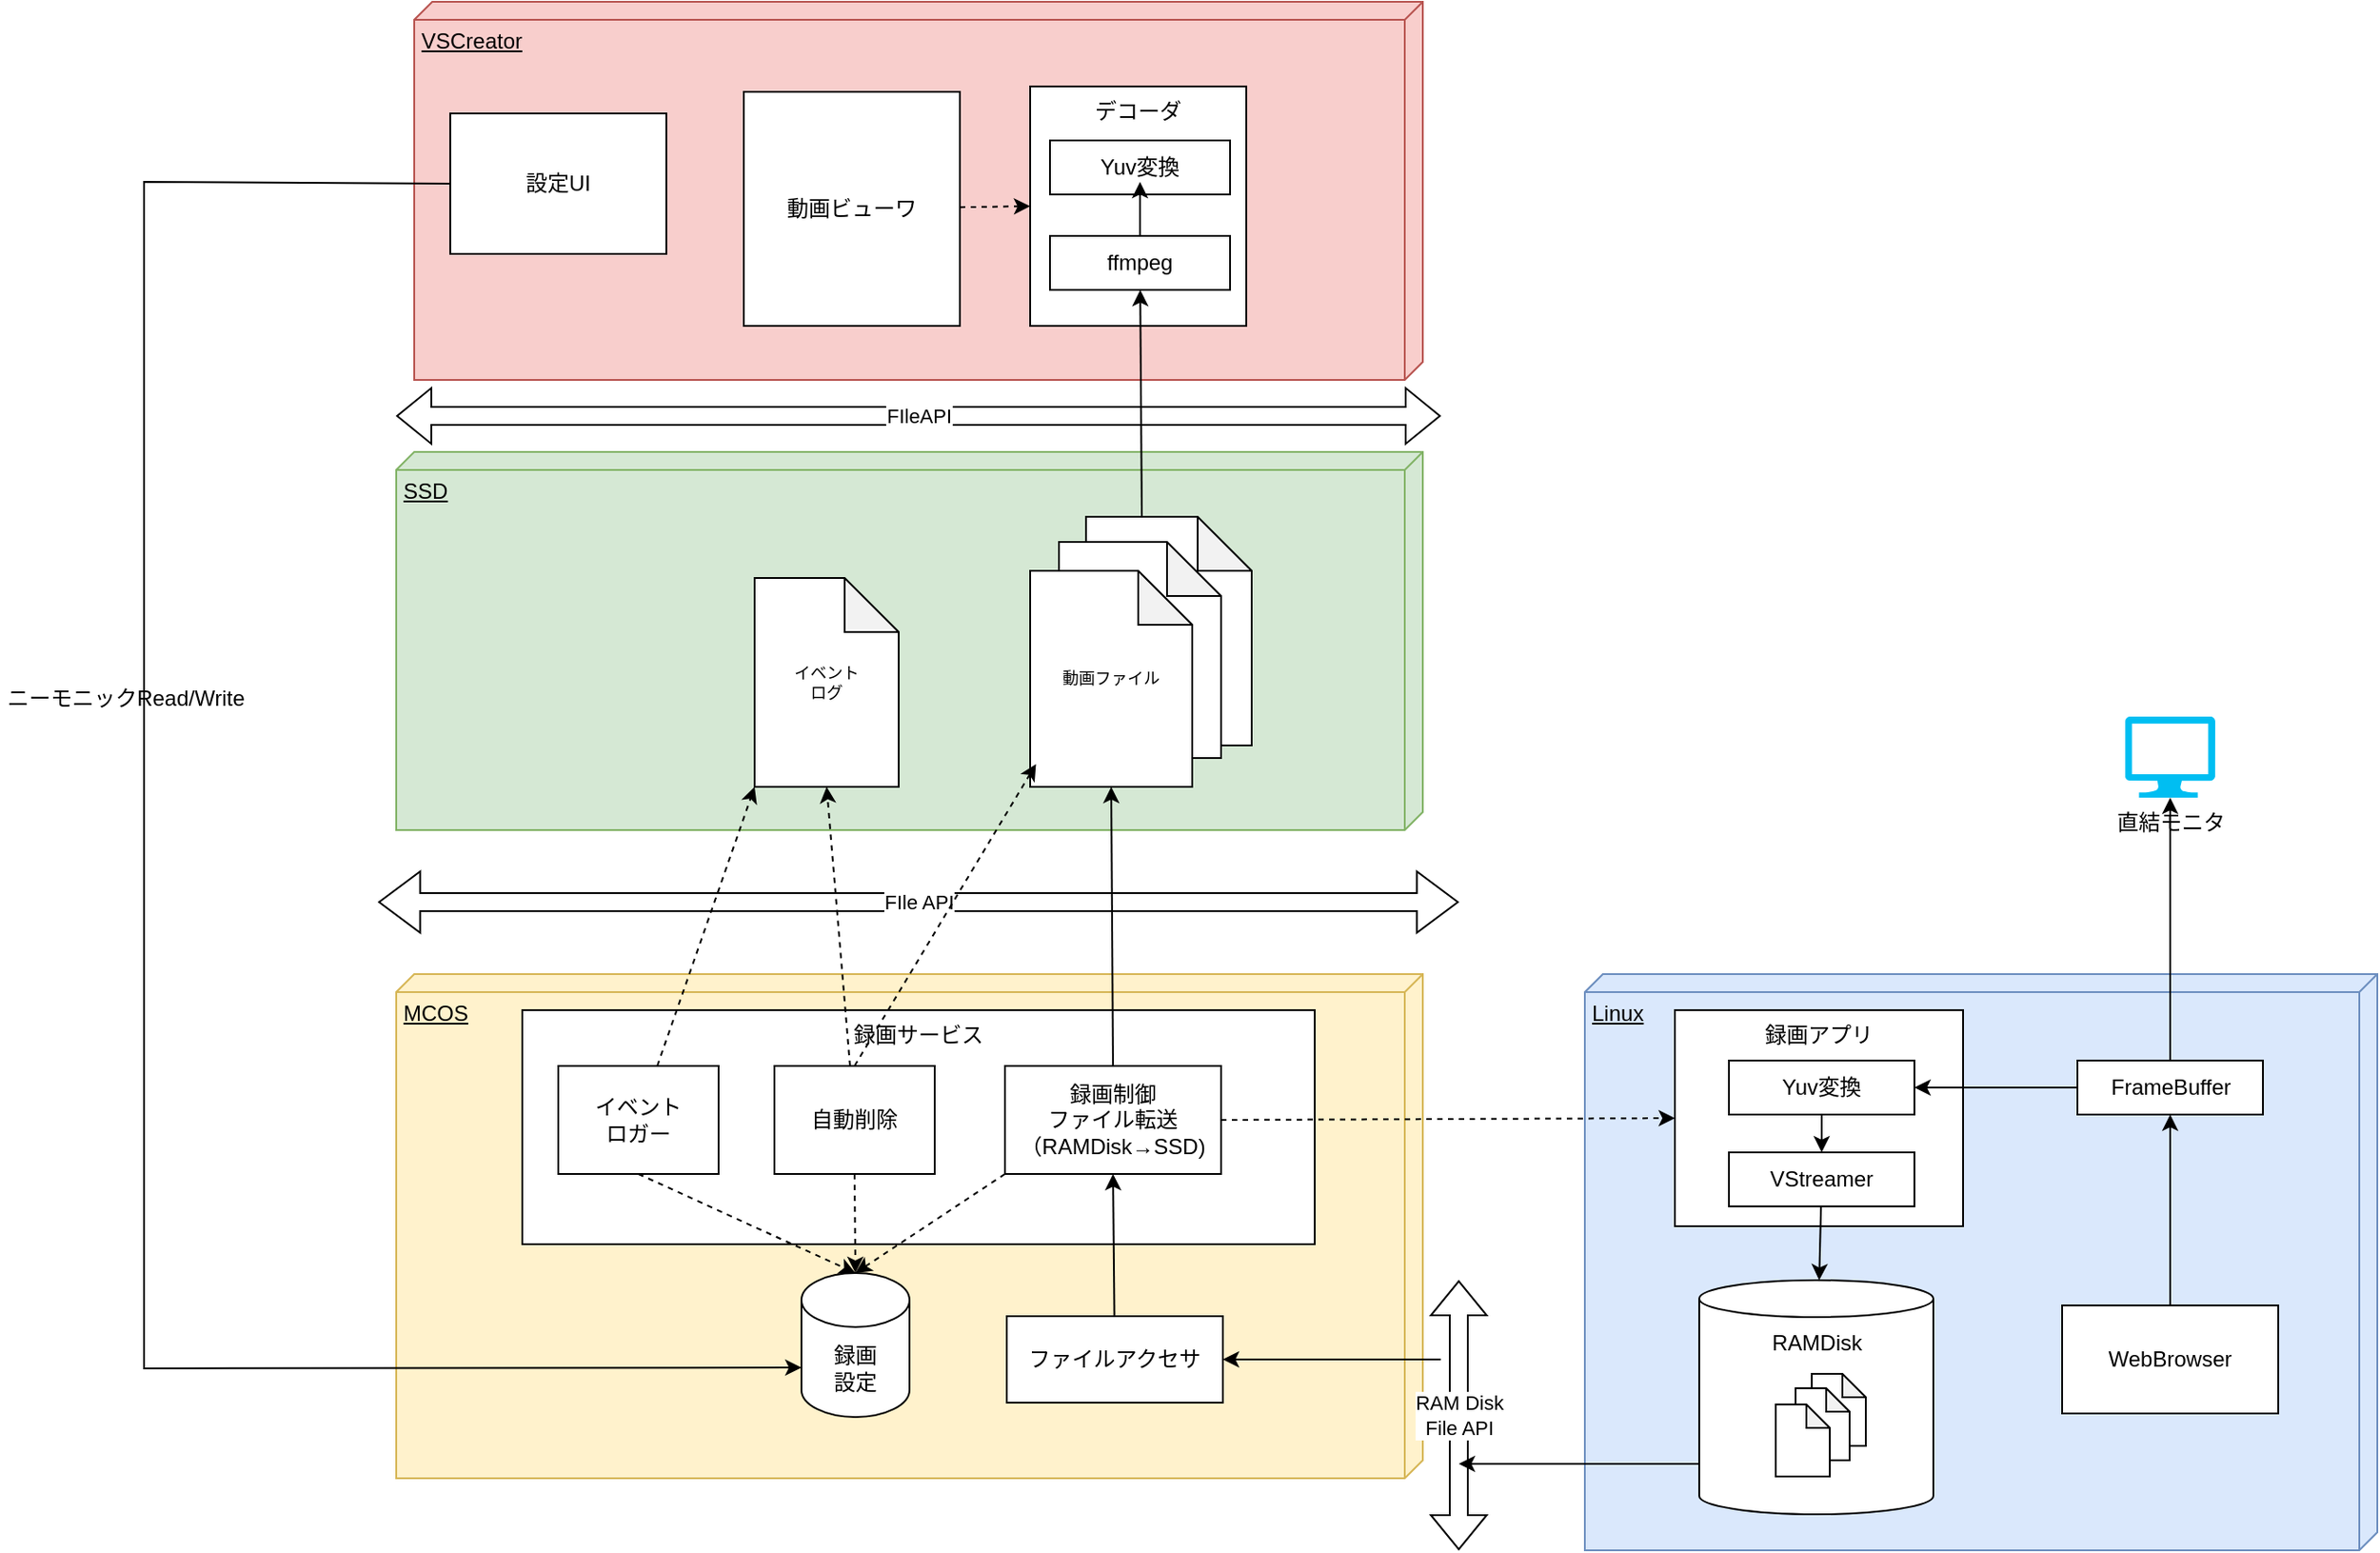 <mxfile version="27.0.5">
  <diagram name="ページ1" id="sQvZkpDGWBvRYiGQjWFD">
    <mxGraphModel dx="3021" dy="1294" grid="1" gridSize="10" guides="1" tooltips="1" connect="1" arrows="1" fold="1" page="1" pageScale="1" pageWidth="827" pageHeight="1169" math="0" shadow="0">
      <root>
        <mxCell id="0" />
        <mxCell id="1" parent="0" />
        <mxCell id="-WGEHsa4TVuahqUQFX7x-6" value="MCOS" style="verticalAlign=top;align=left;spacingTop=8;spacingLeft=2;spacingRight=12;shape=cube;size=10;direction=south;fontStyle=4;html=1;whiteSpace=wrap;fillColor=#fff2cc;strokeColor=#d6b656;" vertex="1" parent="1">
          <mxGeometry x="100" y="550" width="570" height="280" as="geometry" />
        </mxCell>
        <mxCell id="-WGEHsa4TVuahqUQFX7x-60" value="録画サービス" style="rounded=0;whiteSpace=wrap;html=1;verticalAlign=top;" vertex="1" parent="1">
          <mxGeometry x="170" y="570" width="440" height="130" as="geometry" />
        </mxCell>
        <mxCell id="-WGEHsa4TVuahqUQFX7x-14" value="Linux" style="verticalAlign=top;align=left;spacingTop=8;spacingLeft=2;spacingRight=12;shape=cube;size=10;direction=south;fontStyle=4;html=1;whiteSpace=wrap;fillColor=#dae8fc;strokeColor=#6c8ebf;" vertex="1" parent="1">
          <mxGeometry x="760" y="550" width="440" height="320" as="geometry" />
        </mxCell>
        <mxCell id="-WGEHsa4TVuahqUQFX7x-38" value="録画アプリ" style="rounded=0;whiteSpace=wrap;html=1;verticalAlign=top;" vertex="1" parent="1">
          <mxGeometry x="810" y="570" width="160" height="120" as="geometry" />
        </mxCell>
        <mxCell id="-WGEHsa4TVuahqUQFX7x-1" value="SSD" style="verticalAlign=top;align=left;spacingTop=8;spacingLeft=2;spacingRight=12;shape=cube;size=10;direction=south;fontStyle=4;html=1;whiteSpace=wrap;fillColor=#d5e8d4;strokeColor=#82b366;" vertex="1" parent="1">
          <mxGeometry x="100" y="260" width="570" height="210" as="geometry" />
        </mxCell>
        <mxCell id="-WGEHsa4TVuahqUQFX7x-2" value="" style="shape=note;whiteSpace=wrap;html=1;backgroundOutline=1;darkOpacity=0.05;fontSize=9;" vertex="1" parent="1">
          <mxGeometry x="483" y="296" width="92" height="127" as="geometry" />
        </mxCell>
        <mxCell id="-WGEHsa4TVuahqUQFX7x-3" value="動画ファイル" style="shape=note;whiteSpace=wrap;html=1;backgroundOutline=1;darkOpacity=0.05;fontSize=9;" vertex="1" parent="1">
          <mxGeometry x="468" y="310" width="90" height="120" as="geometry" />
        </mxCell>
        <mxCell id="-WGEHsa4TVuahqUQFX7x-4" value="動画ファイル" style="shape=note;whiteSpace=wrap;html=1;backgroundOutline=1;darkOpacity=0.05;fontSize=9;" vertex="1" parent="1">
          <mxGeometry x="452" y="326" width="90" height="120" as="geometry" />
        </mxCell>
        <mxCell id="-WGEHsa4TVuahqUQFX7x-5" value="イベント&lt;div&gt;ログ&lt;/div&gt;" style="shape=note;whiteSpace=wrap;html=1;backgroundOutline=1;darkOpacity=0.05;fontSize=9;" vertex="1" parent="1">
          <mxGeometry x="299" y="330" width="80" height="116" as="geometry" />
        </mxCell>
        <mxCell id="-WGEHsa4TVuahqUQFX7x-7" value="VSCreator" style="verticalAlign=top;align=left;spacingTop=8;spacingLeft=2;spacingRight=12;shape=cube;size=10;direction=south;fontStyle=4;html=1;whiteSpace=wrap;fillColor=#f8cecc;strokeColor=#b85450;" vertex="1" parent="1">
          <mxGeometry x="110" y="10" width="560" height="210" as="geometry" />
        </mxCell>
        <mxCell id="-WGEHsa4TVuahqUQFX7x-8" value="FIle API" style="shape=flexArrow;endArrow=classic;startArrow=classic;html=1;rounded=0;fillColor=default;endWidth=23.077;endSize=7.262;startWidth=23.077;startSize=7.262;" edge="1" parent="1">
          <mxGeometry width="100" height="100" relative="1" as="geometry">
            <mxPoint x="90" y="510" as="sourcePoint" />
            <mxPoint x="690" y="510" as="targetPoint" />
            <Array as="points" />
          </mxGeometry>
        </mxCell>
        <mxCell id="-WGEHsa4TVuahqUQFX7x-9" value="動画ビューワ" style="rounded=0;whiteSpace=wrap;html=1;" vertex="1" parent="1">
          <mxGeometry x="293" y="60" width="120" height="130" as="geometry" />
        </mxCell>
        <mxCell id="-WGEHsa4TVuahqUQFX7x-10" value="設定UI" style="rounded=0;whiteSpace=wrap;html=1;" vertex="1" parent="1">
          <mxGeometry x="130" y="72" width="120" height="78" as="geometry" />
        </mxCell>
        <mxCell id="-WGEHsa4TVuahqUQFX7x-11" value="録画&lt;div&gt;設定&lt;/div&gt;" style="shape=cylinder3;whiteSpace=wrap;html=1;boundedLbl=1;backgroundOutline=1;size=15;" vertex="1" parent="1">
          <mxGeometry x="325" y="716" width="60" height="80" as="geometry" />
        </mxCell>
        <mxCell id="-WGEHsa4TVuahqUQFX7x-12" value="" style="endArrow=classic;html=1;rounded=0;exitX=0;exitY=0.5;exitDx=0;exitDy=0;entryX=0;entryY=0;entryDx=0;entryDy=52.5;entryPerimeter=0;" edge="1" parent="1" source="-WGEHsa4TVuahqUQFX7x-10" target="-WGEHsa4TVuahqUQFX7x-11">
          <mxGeometry width="50" height="50" relative="1" as="geometry">
            <mxPoint x="90" y="50.0" as="sourcePoint" />
            <mxPoint x="99" y="637.348" as="targetPoint" />
            <Array as="points">
              <mxPoint x="-40" y="110" />
              <mxPoint x="-40" y="769" />
            </Array>
          </mxGeometry>
        </mxCell>
        <mxCell id="-WGEHsa4TVuahqUQFX7x-13" value="録画制御&lt;div&gt;ファイル転送&lt;/div&gt;&lt;div&gt;（RAMDisk→SSD)&lt;/div&gt;" style="rounded=0;whiteSpace=wrap;html=1;" vertex="1" parent="1">
          <mxGeometry x="438" y="601" width="120" height="60" as="geometry" />
        </mxCell>
        <mxCell id="-WGEHsa4TVuahqUQFX7x-15" value="RAM Disk&lt;div&gt;File API&lt;/div&gt;" style="shape=flexArrow;endArrow=classic;startArrow=classic;html=1;rounded=0;" edge="1" parent="1">
          <mxGeometry width="100" height="100" relative="1" as="geometry">
            <mxPoint x="690" y="870" as="sourcePoint" />
            <mxPoint x="690" y="720" as="targetPoint" />
          </mxGeometry>
        </mxCell>
        <mxCell id="-WGEHsa4TVuahqUQFX7x-17" value="WebBrowser" style="rounded=0;whiteSpace=wrap;html=1;" vertex="1" parent="1">
          <mxGeometry x="1025" y="734" width="120" height="60" as="geometry" />
        </mxCell>
        <mxCell id="-WGEHsa4TVuahqUQFX7x-18" value="直結モニタ" style="verticalLabelPosition=bottom;html=1;verticalAlign=top;align=center;strokeColor=none;fillColor=#00BEF2;shape=mxgraph.azure.computer;pointerEvents=1;" vertex="1" parent="1">
          <mxGeometry x="1060" y="407" width="50" height="45" as="geometry" />
        </mxCell>
        <mxCell id="-WGEHsa4TVuahqUQFX7x-19" value="FrameBuffer" style="rounded=0;whiteSpace=wrap;html=1;" vertex="1" parent="1">
          <mxGeometry x="1033.5" y="598" width="103" height="30" as="geometry" />
        </mxCell>
        <mxCell id="-WGEHsa4TVuahqUQFX7x-22" value="Yuv変換" style="rounded=0;whiteSpace=wrap;html=1;" vertex="1" parent="1">
          <mxGeometry x="840" y="598" width="103" height="30" as="geometry" />
        </mxCell>
        <mxCell id="-WGEHsa4TVuahqUQFX7x-23" value="VStreamer" style="rounded=0;whiteSpace=wrap;html=1;" vertex="1" parent="1">
          <mxGeometry x="840" y="649" width="103" height="30" as="geometry" />
        </mxCell>
        <mxCell id="-WGEHsa4TVuahqUQFX7x-25" value="RAMDisk" style="shape=cylinder3;whiteSpace=wrap;html=1;boundedLbl=1;backgroundOutline=1;size=10.231;verticalAlign=top;" vertex="1" parent="1">
          <mxGeometry x="823.5" y="720" width="130" height="130" as="geometry" />
        </mxCell>
        <mxCell id="-WGEHsa4TVuahqUQFX7x-28" value="" style="shape=note;whiteSpace=wrap;html=1;backgroundOutline=1;darkOpacity=0.05;fontSize=9;size=13;" vertex="1" parent="1">
          <mxGeometry x="886" y="772" width="30" height="40" as="geometry" />
        </mxCell>
        <mxCell id="-WGEHsa4TVuahqUQFX7x-30" value="" style="shape=note;whiteSpace=wrap;html=1;backgroundOutline=1;darkOpacity=0.05;fontSize=9;size=13;" vertex="1" parent="1">
          <mxGeometry x="877" y="780" width="30" height="40" as="geometry" />
        </mxCell>
        <mxCell id="-WGEHsa4TVuahqUQFX7x-31" value="" style="shape=note;whiteSpace=wrap;html=1;backgroundOutline=1;darkOpacity=0.05;fontSize=9;size=13;" vertex="1" parent="1">
          <mxGeometry x="866" y="789" width="30" height="40" as="geometry" />
        </mxCell>
        <mxCell id="-WGEHsa4TVuahqUQFX7x-36" value="" style="endArrow=classic;html=1;rounded=0;entryX=0.5;entryY=1;entryDx=0;entryDy=0;exitX=0.5;exitY=0;exitDx=0;exitDy=0;" edge="1" parent="1" source="-WGEHsa4TVuahqUQFX7x-17" target="-WGEHsa4TVuahqUQFX7x-19">
          <mxGeometry width="50" height="50" relative="1" as="geometry">
            <mxPoint x="1080" y="736" as="sourcePoint" />
            <mxPoint x="1130" y="706" as="targetPoint" />
          </mxGeometry>
        </mxCell>
        <mxCell id="-WGEHsa4TVuahqUQFX7x-37" value="" style="endArrow=classic;html=1;rounded=0;exitX=0.5;exitY=0;exitDx=0;exitDy=0;" edge="1" parent="1" source="-WGEHsa4TVuahqUQFX7x-19" target="-WGEHsa4TVuahqUQFX7x-18">
          <mxGeometry width="50" height="50" relative="1" as="geometry">
            <mxPoint x="1095" y="748" as="sourcePoint" />
            <mxPoint x="1095" y="649" as="targetPoint" />
          </mxGeometry>
        </mxCell>
        <mxCell id="-WGEHsa4TVuahqUQFX7x-40" value="" style="endArrow=classic;html=1;rounded=0;entryX=1;entryY=0.5;entryDx=0;entryDy=0;exitX=0;exitY=0.5;exitDx=0;exitDy=0;" edge="1" parent="1" source="-WGEHsa4TVuahqUQFX7x-19" target="-WGEHsa4TVuahqUQFX7x-22">
          <mxGeometry width="50" height="50" relative="1" as="geometry">
            <mxPoint x="1095" y="741" as="sourcePoint" />
            <mxPoint x="1095" y="642" as="targetPoint" />
          </mxGeometry>
        </mxCell>
        <mxCell id="-WGEHsa4TVuahqUQFX7x-41" value="" style="endArrow=classic;html=1;rounded=0;entryX=0.5;entryY=0;entryDx=0;entryDy=0;exitX=0.5;exitY=1;exitDx=0;exitDy=0;" edge="1" parent="1" source="-WGEHsa4TVuahqUQFX7x-22" target="-WGEHsa4TVuahqUQFX7x-23">
          <mxGeometry width="50" height="50" relative="1" as="geometry">
            <mxPoint x="1044" y="623" as="sourcePoint" />
            <mxPoint x="953" y="623" as="targetPoint" />
          </mxGeometry>
        </mxCell>
        <mxCell id="-WGEHsa4TVuahqUQFX7x-42" value="" style="endArrow=classic;html=1;rounded=0;" edge="1" parent="1" source="-WGEHsa4TVuahqUQFX7x-23" target="-WGEHsa4TVuahqUQFX7x-25">
          <mxGeometry width="50" height="50" relative="1" as="geometry">
            <mxPoint x="890" y="690" as="sourcePoint" />
            <mxPoint x="901" y="666" as="targetPoint" />
          </mxGeometry>
        </mxCell>
        <mxCell id="-WGEHsa4TVuahqUQFX7x-43" value="" style="endArrow=classic;html=1;rounded=0;entryX=0;entryY=0.5;entryDx=0;entryDy=0;dashed=1;exitX=1;exitY=0.5;exitDx=0;exitDy=0;" edge="1" parent="1" source="-WGEHsa4TVuahqUQFX7x-13" target="-WGEHsa4TVuahqUQFX7x-38">
          <mxGeometry width="50" height="50" relative="1" as="geometry">
            <mxPoint x="560" y="620" as="sourcePoint" />
            <mxPoint x="540" y="650" as="targetPoint" />
          </mxGeometry>
        </mxCell>
        <mxCell id="-WGEHsa4TVuahqUQFX7x-45" value="" style="endArrow=classic;html=1;rounded=0;exitX=0;exitY=0.5;exitDx=0;exitDy=0;exitPerimeter=0;" edge="1" parent="1">
          <mxGeometry width="50" height="50" relative="1" as="geometry">
            <mxPoint x="823.5" y="822" as="sourcePoint" />
            <mxPoint x="690" y="822" as="targetPoint" />
          </mxGeometry>
        </mxCell>
        <mxCell id="-WGEHsa4TVuahqUQFX7x-46" value="" style="endArrow=classic;html=1;rounded=0;dashed=1;exitX=0;exitY=1;exitDx=0;exitDy=0;entryX=0.5;entryY=0;entryDx=0;entryDy=0;entryPerimeter=0;" edge="1" parent="1" source="-WGEHsa4TVuahqUQFX7x-13" target="-WGEHsa4TVuahqUQFX7x-11">
          <mxGeometry width="50" height="50" relative="1" as="geometry">
            <mxPoint x="370" y="720" as="sourcePoint" />
            <mxPoint x="420" y="670" as="targetPoint" />
          </mxGeometry>
        </mxCell>
        <mxCell id="-WGEHsa4TVuahqUQFX7x-47" value="" style="endArrow=classic;html=1;rounded=0;" edge="1" parent="1" target="-WGEHsa4TVuahqUQFX7x-48">
          <mxGeometry width="50" height="50" relative="1" as="geometry">
            <mxPoint x="680" y="764" as="sourcePoint" />
            <mxPoint x="300" y="920" as="targetPoint" />
          </mxGeometry>
        </mxCell>
        <mxCell id="-WGEHsa4TVuahqUQFX7x-48" value="ファイルアクセサ" style="rounded=0;whiteSpace=wrap;html=1;" vertex="1" parent="1">
          <mxGeometry x="439" y="740" width="120" height="48" as="geometry" />
        </mxCell>
        <mxCell id="-WGEHsa4TVuahqUQFX7x-49" value="" style="endArrow=classic;html=1;rounded=0;entryX=0.5;entryY=1;entryDx=0;entryDy=0;" edge="1" parent="1" source="-WGEHsa4TVuahqUQFX7x-48" target="-WGEHsa4TVuahqUQFX7x-13">
          <mxGeometry width="50" height="50" relative="1" as="geometry">
            <mxPoint x="390" y="930" as="sourcePoint" />
            <mxPoint x="498" y="740" as="targetPoint" />
          </mxGeometry>
        </mxCell>
        <mxCell id="-WGEHsa4TVuahqUQFX7x-50" value="" style="endArrow=classic;html=1;rounded=0;entryX=0.5;entryY=1;entryDx=0;entryDy=0;entryPerimeter=0;exitX=0.5;exitY=0;exitDx=0;exitDy=0;" edge="1" parent="1" source="-WGEHsa4TVuahqUQFX7x-13" target="-WGEHsa4TVuahqUQFX7x-4">
          <mxGeometry width="50" height="50" relative="1" as="geometry">
            <mxPoint x="480" y="590" as="sourcePoint" />
            <mxPoint x="530" y="540" as="targetPoint" />
          </mxGeometry>
        </mxCell>
        <mxCell id="-WGEHsa4TVuahqUQFX7x-51" value="自動削除" style="rounded=0;whiteSpace=wrap;html=1;" vertex="1" parent="1">
          <mxGeometry x="310" y="601" width="89" height="60" as="geometry" />
        </mxCell>
        <mxCell id="-WGEHsa4TVuahqUQFX7x-52" value="" style="endArrow=classic;html=1;rounded=0;dashed=1;entryX=0.5;entryY=1;entryDx=0;entryDy=0;entryPerimeter=0;" edge="1" parent="1" source="-WGEHsa4TVuahqUQFX7x-51" target="-WGEHsa4TVuahqUQFX7x-5">
          <mxGeometry width="50" height="50" relative="1" as="geometry">
            <mxPoint x="448" y="666" as="sourcePoint" />
            <mxPoint x="200" y="753" as="targetPoint" />
          </mxGeometry>
        </mxCell>
        <mxCell id="-WGEHsa4TVuahqUQFX7x-54" value="イベント&lt;div&gt;ロガー&lt;/div&gt;" style="rounded=0;whiteSpace=wrap;html=1;" vertex="1" parent="1">
          <mxGeometry x="190" y="601" width="89" height="60" as="geometry" />
        </mxCell>
        <mxCell id="-WGEHsa4TVuahqUQFX7x-55" value="" style="endArrow=classic;html=1;rounded=0;dashed=1;entryX=0.036;entryY=0.895;entryDx=0;entryDy=0;entryPerimeter=0;exitX=0.5;exitY=0;exitDx=0;exitDy=0;" edge="1" parent="1" source="-WGEHsa4TVuahqUQFX7x-51" target="-WGEHsa4TVuahqUQFX7x-4">
          <mxGeometry width="50" height="50" relative="1" as="geometry">
            <mxPoint x="350" y="590" as="sourcePoint" />
            <mxPoint x="349" y="456" as="targetPoint" />
          </mxGeometry>
        </mxCell>
        <mxCell id="-WGEHsa4TVuahqUQFX7x-57" value="" style="endArrow=classic;html=1;rounded=0;dashed=1;entryX=0;entryY=1;entryDx=0;entryDy=0;entryPerimeter=0;" edge="1" parent="1" source="-WGEHsa4TVuahqUQFX7x-54" target="-WGEHsa4TVuahqUQFX7x-5">
          <mxGeometry width="50" height="50" relative="1" as="geometry">
            <mxPoint x="362" y="600" as="sourcePoint" />
            <mxPoint x="349" y="456" as="targetPoint" />
          </mxGeometry>
        </mxCell>
        <mxCell id="-WGEHsa4TVuahqUQFX7x-62" value="デコーダ" style="rounded=0;whiteSpace=wrap;html=1;verticalAlign=top;" vertex="1" parent="1">
          <mxGeometry x="452" y="57" width="120" height="133" as="geometry" />
        </mxCell>
        <mxCell id="-WGEHsa4TVuahqUQFX7x-63" value="ffmpeg" style="rounded=0;whiteSpace=wrap;html=1;" vertex="1" parent="1">
          <mxGeometry x="463" y="140" width="100" height="30" as="geometry" />
        </mxCell>
        <mxCell id="-WGEHsa4TVuahqUQFX7x-64" value="Yuv変換" style="rounded=0;whiteSpace=wrap;html=1;" vertex="1" parent="1">
          <mxGeometry x="463" y="87" width="100" height="30" as="geometry" />
        </mxCell>
        <mxCell id="-WGEHsa4TVuahqUQFX7x-66" value="" style="endArrow=classic;html=1;rounded=0;dashed=1;exitX=0.5;exitY=1;exitDx=0;exitDy=0;entryX=0.5;entryY=0;entryDx=0;entryDy=0;entryPerimeter=0;" edge="1" parent="1" source="-WGEHsa4TVuahqUQFX7x-51" target="-WGEHsa4TVuahqUQFX7x-11">
          <mxGeometry width="50" height="50" relative="1" as="geometry">
            <mxPoint x="448" y="671" as="sourcePoint" />
            <mxPoint x="269" y="752" as="targetPoint" />
          </mxGeometry>
        </mxCell>
        <mxCell id="-WGEHsa4TVuahqUQFX7x-67" value="" style="endArrow=classic;html=1;rounded=0;dashed=1;exitX=0.5;exitY=1;exitDx=0;exitDy=0;entryX=0.5;entryY=0;entryDx=0;entryDy=0;entryPerimeter=0;" edge="1" parent="1" source="-WGEHsa4TVuahqUQFX7x-54" target="-WGEHsa4TVuahqUQFX7x-11">
          <mxGeometry width="50" height="50" relative="1" as="geometry">
            <mxPoint x="365" y="671" as="sourcePoint" />
            <mxPoint x="269" y="741" as="targetPoint" />
          </mxGeometry>
        </mxCell>
        <mxCell id="-WGEHsa4TVuahqUQFX7x-69" value="FIleAPI" style="shape=flexArrow;endArrow=classic;startArrow=classic;html=1;rounded=0;fillColor=default;" edge="1" parent="1">
          <mxGeometry width="100" height="100" relative="1" as="geometry">
            <mxPoint x="100" y="240" as="sourcePoint" />
            <mxPoint x="680" y="240" as="targetPoint" />
          </mxGeometry>
        </mxCell>
        <mxCell id="-WGEHsa4TVuahqUQFX7x-61" value="" style="endArrow=classic;html=1;rounded=0;exitX=0;exitY=0;exitDx=31;exitDy=0;exitPerimeter=0;" edge="1" parent="1" source="-WGEHsa4TVuahqUQFX7x-2" target="-WGEHsa4TVuahqUQFX7x-63">
          <mxGeometry width="50" height="50" relative="1" as="geometry">
            <mxPoint x="508" y="611" as="sourcePoint" />
            <mxPoint x="507" y="456" as="targetPoint" />
          </mxGeometry>
        </mxCell>
        <mxCell id="-WGEHsa4TVuahqUQFX7x-71" value="" style="endArrow=classic;html=1;rounded=0;exitX=0.5;exitY=0;exitDx=0;exitDy=0;entryX=0.5;entryY=0.767;entryDx=0;entryDy=0;entryPerimeter=0;" edge="1" parent="1" source="-WGEHsa4TVuahqUQFX7x-63" target="-WGEHsa4TVuahqUQFX7x-64">
          <mxGeometry width="50" height="50" relative="1" as="geometry">
            <mxPoint x="520" y="150" as="sourcePoint" />
            <mxPoint x="500" y="102" as="targetPoint" />
            <Array as="points" />
          </mxGeometry>
        </mxCell>
        <mxCell id="-WGEHsa4TVuahqUQFX7x-72" value="" style="endArrow=classic;html=1;rounded=0;dashed=1;entryX=0;entryY=0.5;entryDx=0;entryDy=0;" edge="1" parent="1" source="-WGEHsa4TVuahqUQFX7x-9" target="-WGEHsa4TVuahqUQFX7x-62">
          <mxGeometry width="50" height="50" relative="1" as="geometry">
            <mxPoint x="365" y="611" as="sourcePoint" />
            <mxPoint x="465" y="443" as="targetPoint" />
          </mxGeometry>
        </mxCell>
        <mxCell id="-WGEHsa4TVuahqUQFX7x-73" value="ニーモニックRead/Write" style="text;html=1;align=center;verticalAlign=middle;whiteSpace=wrap;rounded=0;" vertex="1" parent="1">
          <mxGeometry x="-120" y="373" width="140" height="47" as="geometry" />
        </mxCell>
      </root>
    </mxGraphModel>
  </diagram>
</mxfile>
